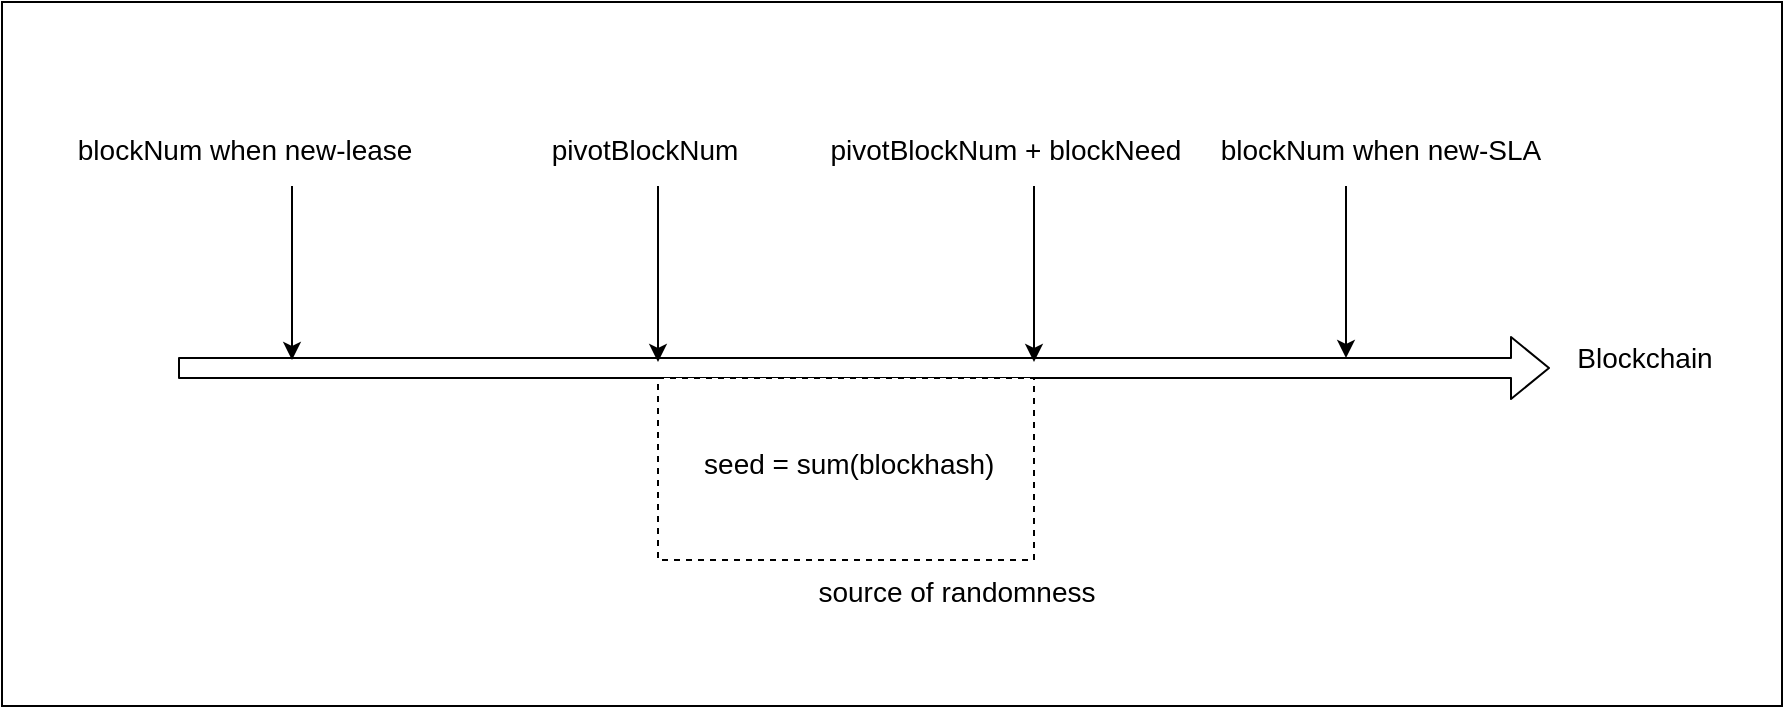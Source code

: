 <mxfile version="14.1.8" type="device"><diagram id="mRX_R195EWU6J2taiZII" name="第 1 页"><mxGraphModel dx="1142" dy="806" grid="0" gridSize="10" guides="1" tooltips="1" connect="1" arrows="1" fold="1" page="1" pageScale="1" pageWidth="1200" pageHeight="1920" math="0" shadow="0"><root><mxCell id="0"/><mxCell id="1" parent="0"/><mxCell id="7aEJ2uTGfxUmVsnBCI7T-19" value="" style="rounded=0;whiteSpace=wrap;html=1;fontSize=14;" vertex="1" parent="1"><mxGeometry x="208" y="148" width="890" height="352" as="geometry"/></mxCell><mxCell id="7aEJ2uTGfxUmVsnBCI7T-6" value="" style="shape=flexArrow;endArrow=classic;html=1;verticalAlign=middle;horizontal=1;fontSize=14;" edge="1" parent="1"><mxGeometry width="50" height="50" relative="1" as="geometry"><mxPoint x="296" y="331" as="sourcePoint"/><mxPoint x="982" y="331" as="targetPoint"/></mxGeometry></mxCell><mxCell id="7aEJ2uTGfxUmVsnBCI7T-7" value="" style="endArrow=classic;html=1;fontSize=14;" edge="1" parent="1"><mxGeometry width="50" height="50" relative="1" as="geometry"><mxPoint x="353" y="240" as="sourcePoint"/><mxPoint x="353" y="327" as="targetPoint"/></mxGeometry></mxCell><mxCell id="7aEJ2uTGfxUmVsnBCI7T-9" value="" style="endArrow=classic;html=1;fontSize=14;" edge="1" parent="1"><mxGeometry width="50" height="50" relative="1" as="geometry"><mxPoint x="536" y="240" as="sourcePoint"/><mxPoint x="536" y="328" as="targetPoint"/></mxGeometry></mxCell><mxCell id="7aEJ2uTGfxUmVsnBCI7T-10" value="" style="endArrow=classic;html=1;fontSize=14;" edge="1" parent="1"><mxGeometry width="50" height="50" relative="1" as="geometry"><mxPoint x="724" y="240" as="sourcePoint"/><mxPoint x="724" y="328" as="targetPoint"/></mxGeometry></mxCell><mxCell id="7aEJ2uTGfxUmVsnBCI7T-11" value="" style="endArrow=classic;html=1;fontSize=14;" edge="1" parent="1"><mxGeometry width="50" height="50" relative="1" as="geometry"><mxPoint x="880" y="240" as="sourcePoint"/><mxPoint x="880" y="326" as="targetPoint"/></mxGeometry></mxCell><mxCell id="7aEJ2uTGfxUmVsnBCI7T-12" value="" style="rounded=0;whiteSpace=wrap;html=1;dashed=1;fontSize=14;" vertex="1" parent="1"><mxGeometry x="536" y="336" width="188" height="91" as="geometry"/></mxCell><mxCell id="7aEJ2uTGfxUmVsnBCI7T-13" value="blockNum when new-lease&amp;nbsp;" style="text;html=1;strokeColor=none;fillColor=none;align=center;verticalAlign=middle;whiteSpace=wrap;rounded=0;dashed=1;fontSize=14;" vertex="1" parent="1"><mxGeometry x="234" y="206" width="195" height="31" as="geometry"/></mxCell><mxCell id="7aEJ2uTGfxUmVsnBCI7T-14" value="pivotBlockNum" style="text;html=1;strokeColor=none;fillColor=none;align=center;verticalAlign=middle;whiteSpace=wrap;rounded=0;dashed=1;fontSize=14;" vertex="1" parent="1"><mxGeometry x="459" y="206" width="141" height="31" as="geometry"/></mxCell><mxCell id="7aEJ2uTGfxUmVsnBCI7T-15" value="pivotBlockNum + blockNeed" style="text;html=1;strokeColor=none;fillColor=none;align=center;verticalAlign=middle;whiteSpace=wrap;rounded=0;dashed=1;fontSize=14;" vertex="1" parent="1"><mxGeometry x="616" y="206" width="188" height="31" as="geometry"/></mxCell><mxCell id="7aEJ2uTGfxUmVsnBCI7T-16" value="blockNum when new-SLA" style="text;html=1;strokeColor=none;fillColor=none;align=center;verticalAlign=middle;whiteSpace=wrap;rounded=0;dashed=1;fontSize=14;" vertex="1" parent="1"><mxGeometry x="816" y="206" width="163" height="31" as="geometry"/></mxCell><mxCell id="7aEJ2uTGfxUmVsnBCI7T-17" value="seed = sum(blockhash)&amp;nbsp;&amp;nbsp;" style="text;html=1;strokeColor=none;fillColor=none;align=center;verticalAlign=middle;whiteSpace=wrap;rounded=0;dashed=1;fontSize=14;" vertex="1" parent="1"><mxGeometry x="556" y="363" width="159" height="31" as="geometry"/></mxCell><mxCell id="7aEJ2uTGfxUmVsnBCI7T-18" value="source of randomness" style="text;html=1;strokeColor=none;fillColor=none;align=center;verticalAlign=middle;whiteSpace=wrap;rounded=0;dashed=1;fontSize=14;" vertex="1" parent="1"><mxGeometry x="606" y="427" width="159" height="31" as="geometry"/></mxCell><mxCell id="7aEJ2uTGfxUmVsnBCI7T-20" value="Blockchain" style="text;html=1;strokeColor=none;fillColor=none;align=center;verticalAlign=middle;whiteSpace=wrap;rounded=0;dashed=1;fontSize=14;" vertex="1" parent="1"><mxGeometry x="986" y="310" width="87" height="31" as="geometry"/></mxCell></root></mxGraphModel></diagram></mxfile>